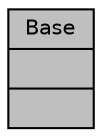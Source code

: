 digraph "Base"
{
 // LATEX_PDF_SIZE
  edge [fontname="Helvetica",fontsize="10",labelfontname="Helvetica",labelfontsize="10"];
  node [fontname="Helvetica",fontsize="10",shape=record];
  Node1 [label="{Base\n||}",height=0.2,width=0.4,color="black", fillcolor="grey75", style="filled", fontcolor="black",tooltip=" "];
}
